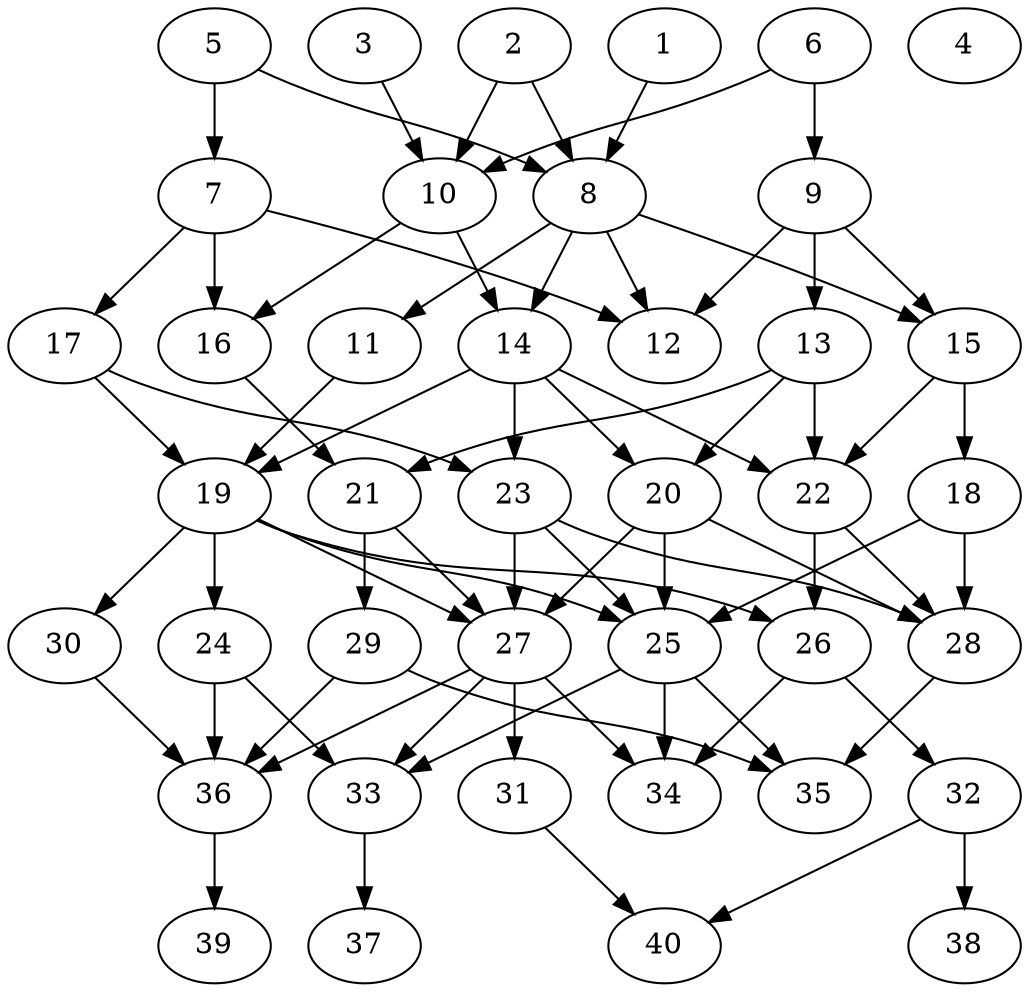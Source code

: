 // DAG automatically generated by daggen at Thu Oct  3 14:06:50 2019
// ./daggen --dot -n 40 --ccr 0.5 --fat 0.5 --regular 0.7 --density 0.6 --mindata 5242880 --maxdata 52428800 
digraph G {
  1 [size="52480000", alpha="0.15", expect_size="26240000"] 
  1 -> 8 [size ="26240000"]
  2 [size="30703616", alpha="0.09", expect_size="15351808"] 
  2 -> 8 [size ="15351808"]
  2 -> 10 [size ="15351808"]
  3 [size="40816640", alpha="0.07", expect_size="20408320"] 
  3 -> 10 [size ="20408320"]
  4 [size="44826624", alpha="0.18", expect_size="22413312"] 
  5 [size="98301952", alpha="0.01", expect_size="49150976"] 
  5 -> 7 [size ="49150976"]
  5 -> 8 [size ="49150976"]
  6 [size="97058816", alpha="0.13", expect_size="48529408"] 
  6 -> 9 [size ="48529408"]
  6 -> 10 [size ="48529408"]
  7 [size="94640128", alpha="0.05", expect_size="47320064"] 
  7 -> 12 [size ="47320064"]
  7 -> 16 [size ="47320064"]
  7 -> 17 [size ="47320064"]
  8 [size="24225792", alpha="0.17", expect_size="12112896"] 
  8 -> 11 [size ="12112896"]
  8 -> 12 [size ="12112896"]
  8 -> 14 [size ="12112896"]
  8 -> 15 [size ="12112896"]
  9 [size="85207040", alpha="0.13", expect_size="42603520"] 
  9 -> 12 [size ="42603520"]
  9 -> 13 [size ="42603520"]
  9 -> 15 [size ="42603520"]
  10 [size="47216640", alpha="0.03", expect_size="23608320"] 
  10 -> 14 [size ="23608320"]
  10 -> 16 [size ="23608320"]
  11 [size="49874944", alpha="0.17", expect_size="24937472"] 
  11 -> 19 [size ="24937472"]
  12 [size="27662336", alpha="0.16", expect_size="13831168"] 
  13 [size="70053888", alpha="0.05", expect_size="35026944"] 
  13 -> 20 [size ="35026944"]
  13 -> 21 [size ="35026944"]
  13 -> 22 [size ="35026944"]
  14 [size="101959680", alpha="0.05", expect_size="50979840"] 
  14 -> 19 [size ="50979840"]
  14 -> 20 [size ="50979840"]
  14 -> 22 [size ="50979840"]
  14 -> 23 [size ="50979840"]
  15 [size="94267392", alpha="0.03", expect_size="47133696"] 
  15 -> 18 [size ="47133696"]
  15 -> 22 [size ="47133696"]
  16 [size="98504704", alpha="0.14", expect_size="49252352"] 
  16 -> 21 [size ="49252352"]
  17 [size="63633408", alpha="0.03", expect_size="31816704"] 
  17 -> 19 [size ="31816704"]
  17 -> 23 [size ="31816704"]
  18 [size="84942848", alpha="0.09", expect_size="42471424"] 
  18 -> 25 [size ="42471424"]
  18 -> 28 [size ="42471424"]
  19 [size="70096896", alpha="0.20", expect_size="35048448"] 
  19 -> 24 [size ="35048448"]
  19 -> 25 [size ="35048448"]
  19 -> 26 [size ="35048448"]
  19 -> 27 [size ="35048448"]
  19 -> 30 [size ="35048448"]
  20 [size="37160960", alpha="0.09", expect_size="18580480"] 
  20 -> 25 [size ="18580480"]
  20 -> 27 [size ="18580480"]
  20 -> 28 [size ="18580480"]
  21 [size="51568640", alpha="0.07", expect_size="25784320"] 
  21 -> 27 [size ="25784320"]
  21 -> 29 [size ="25784320"]
  22 [size="39426048", alpha="0.09", expect_size="19713024"] 
  22 -> 26 [size ="19713024"]
  22 -> 28 [size ="19713024"]
  23 [size="21422080", alpha="0.18", expect_size="10711040"] 
  23 -> 25 [size ="10711040"]
  23 -> 27 [size ="10711040"]
  23 -> 28 [size ="10711040"]
  24 [size="44681216", alpha="0.14", expect_size="22340608"] 
  24 -> 33 [size ="22340608"]
  24 -> 36 [size ="22340608"]
  25 [size="66107392", alpha="0.09", expect_size="33053696"] 
  25 -> 33 [size ="33053696"]
  25 -> 34 [size ="33053696"]
  25 -> 35 [size ="33053696"]
  26 [size="78571520", alpha="0.02", expect_size="39285760"] 
  26 -> 32 [size ="39285760"]
  26 -> 34 [size ="39285760"]
  27 [size="49754112", alpha="0.13", expect_size="24877056"] 
  27 -> 31 [size ="24877056"]
  27 -> 33 [size ="24877056"]
  27 -> 34 [size ="24877056"]
  27 -> 36 [size ="24877056"]
  28 [size="63932416", alpha="0.06", expect_size="31966208"] 
  28 -> 35 [size ="31966208"]
  29 [size="14327808", alpha="0.16", expect_size="7163904"] 
  29 -> 35 [size ="7163904"]
  29 -> 36 [size ="7163904"]
  30 [size="12279808", alpha="0.13", expect_size="6139904"] 
  30 -> 36 [size ="6139904"]
  31 [size="53561344", alpha="0.19", expect_size="26780672"] 
  31 -> 40 [size ="26780672"]
  32 [size="85798912", alpha="0.09", expect_size="42899456"] 
  32 -> 38 [size ="42899456"]
  32 -> 40 [size ="42899456"]
  33 [size="34838528", alpha="0.11", expect_size="17419264"] 
  33 -> 37 [size ="17419264"]
  34 [size="25384960", alpha="0.12", expect_size="12692480"] 
  35 [size="91781120", alpha="0.11", expect_size="45890560"] 
  36 [size="38725632", alpha="0.09", expect_size="19362816"] 
  36 -> 39 [size ="19362816"]
  37 [size="47165440", alpha="0.18", expect_size="23582720"] 
  38 [size="12513280", alpha="0.03", expect_size="6256640"] 
  39 [size="42878976", alpha="0.00", expect_size="21439488"] 
  40 [size="24242176", alpha="0.04", expect_size="12121088"] 
}
